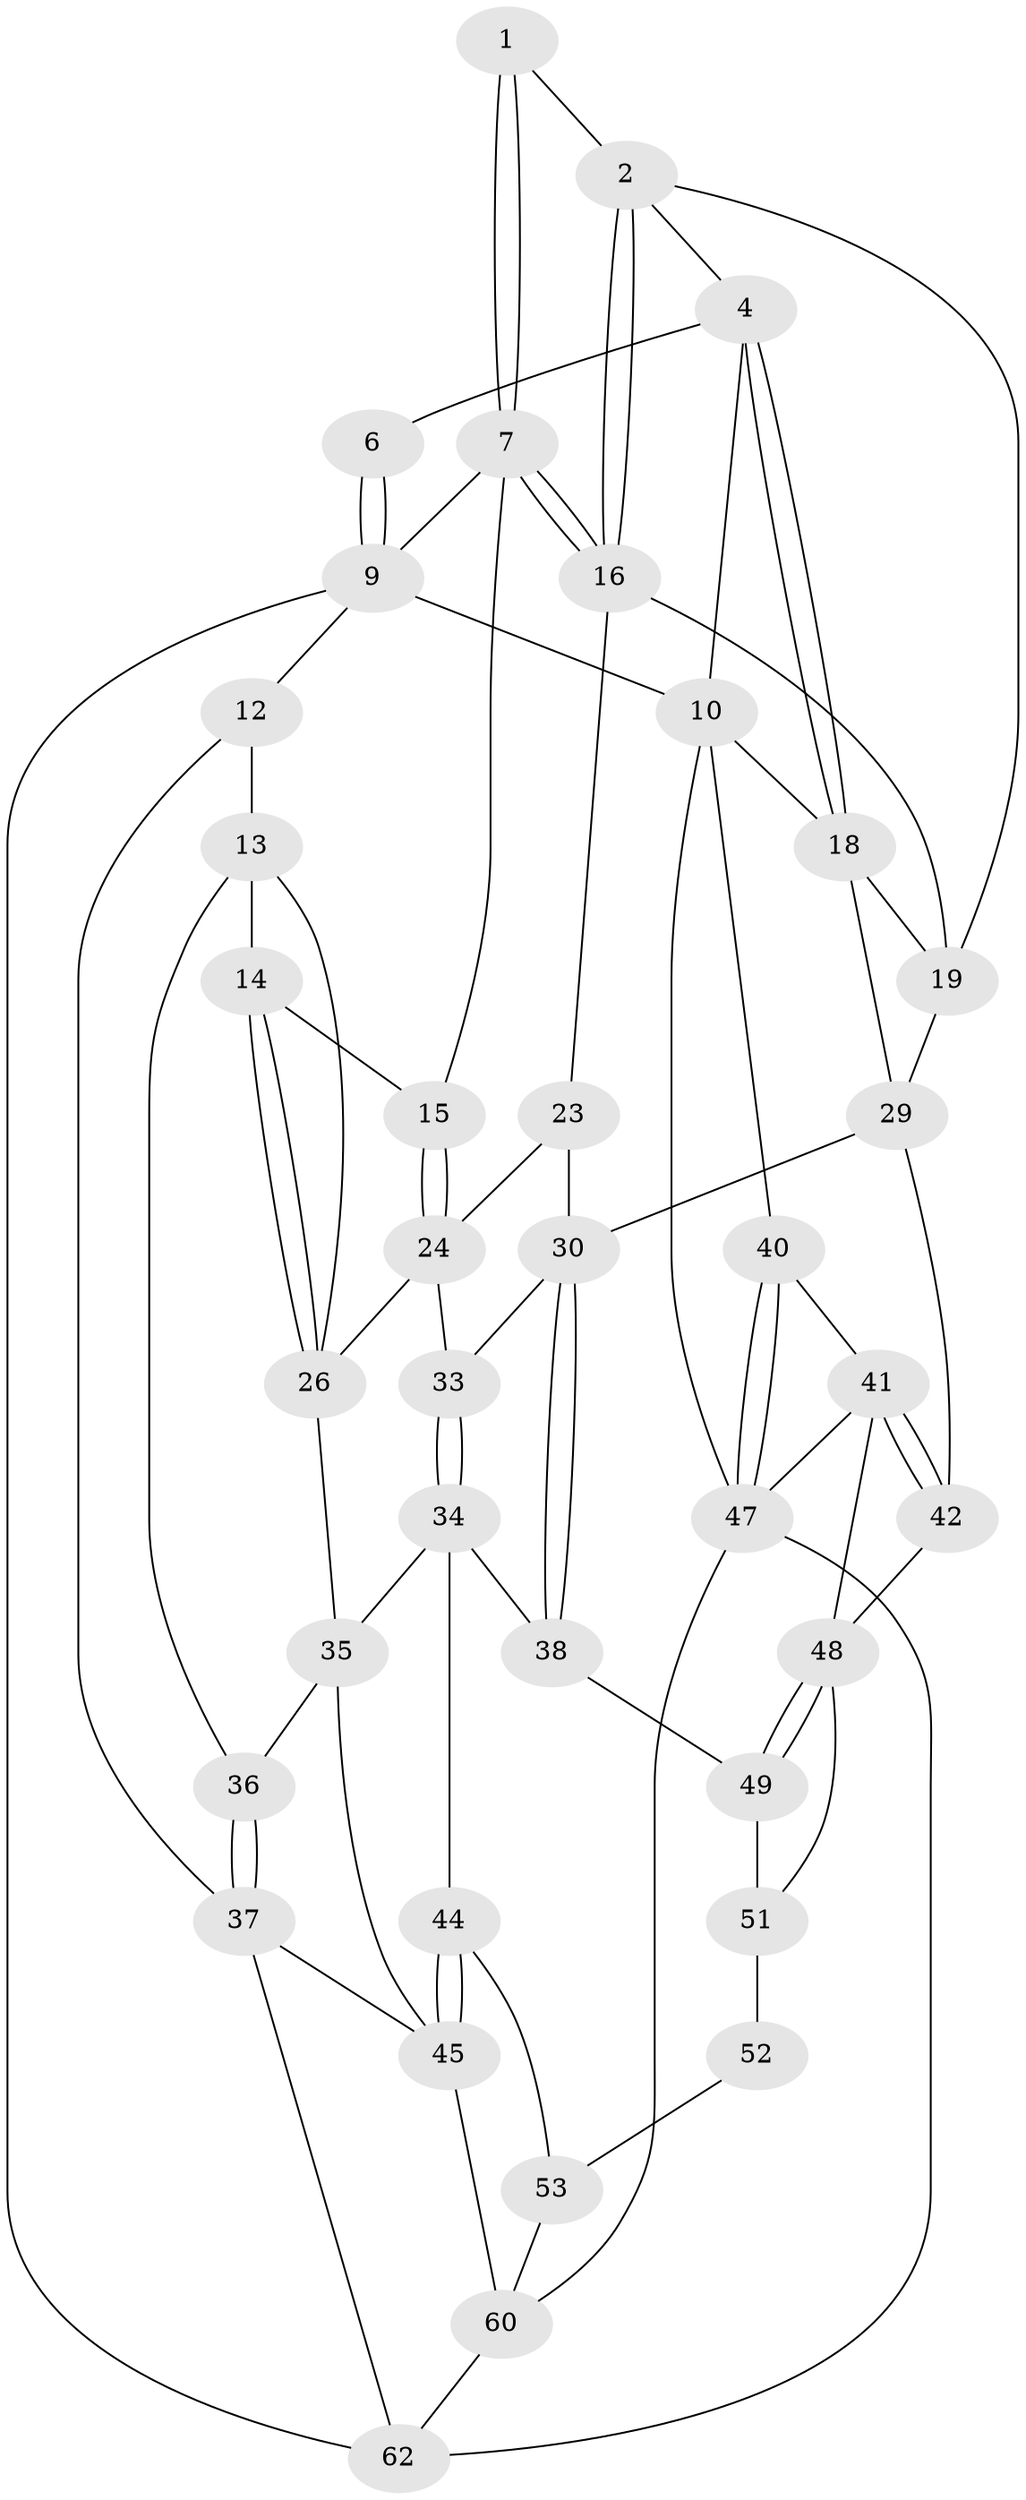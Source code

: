 // original degree distribution, {3: 0.03225806451612903, 4: 0.22580645161290322, 6: 0.1935483870967742, 5: 0.5483870967741935}
// Generated by graph-tools (version 1.1) at 2025/42/03/06/25 10:42:33]
// undirected, 38 vertices, 82 edges
graph export_dot {
graph [start="1"]
  node [color=gray90,style=filled];
  1 [pos="+0.5161487008413924+0.09772498588937677"];
  2 [pos="+0.5975872181631675+0.21601674148764627",super="+3"];
  4 [pos="+0.7253875251803417+0.13582668828206784",super="+5"];
  6 [pos="+0.4723211588997101+0"];
  7 [pos="+0.5181317273440749+0.28758338409670503",super="+8"];
  9 [pos="+0.36957033277551915+0",super="+11"];
  10 [pos="+1+0",super="+17"];
  12 [pos="+0+0.18550273873928125"];
  13 [pos="+0.15107158626161554+0.24493986418027686",super="+28"];
  14 [pos="+0.18875012004453412+0.23838863156906778"];
  15 [pos="+0.2695967498419135+0.18453509482439717"];
  16 [pos="+0.5197439151474295+0.291494661972248",super="+21"];
  18 [pos="+1+0.3202699361516561",super="+22"];
  19 [pos="+0.7351973381970697+0.30063148448119875",super="+20"];
  23 [pos="+0.4795861563836607+0.33085894343632394"];
  24 [pos="+0.4029878686051415+0.3241485637988041",super="+25"];
  26 [pos="+0.272000901064911+0.4058665917769229",super="+27"];
  29 [pos="+0.6555514546766937+0.5363988019691032",super="+32"];
  30 [pos="+0.5261507829092071+0.5595441660088052",super="+31"];
  33 [pos="+0.3825426095977599+0.47068831860535343"];
  34 [pos="+0.328235519454663+0.5438643986914131",super="+39"];
  35 [pos="+0.3085856375229406+0.5400915498963438",super="+43"];
  36 [pos="+0.07081172883959938+0.5487004806238981"];
  37 [pos="+0+0.6345347232899886",super="+50"];
  38 [pos="+0.4540933185533536+0.6328200620464124"];
  40 [pos="+1+0.7281196347255368"];
  41 [pos="+0.8288156246884796+0.692122448488768",super="+57"];
  42 [pos="+0.7416864523678157+0.5705182264055131"];
  44 [pos="+0.4068160137897558+0.6657309679837776"];
  45 [pos="+0.35942088819710766+0.711213690987968",super="+46"];
  47 [pos="+1+1",super="+59"];
  48 [pos="+0.5687683908673307+0.7244626459419519",super="+55"];
  49 [pos="+0.47824172225750916+0.656781794486048"];
  51 [pos="+0.5127211271528622+0.7467968318758254",super="+54"];
  52 [pos="+0.4953350805913055+0.7568964475614478",super="+56"];
  53 [pos="+0.4401162814151283+0.7141014125777173",super="+58"];
  60 [pos="+0.535063206364959+1",super="+61"];
  62 [pos="+0+1"];
  1 -- 2;
  1 -- 7;
  1 -- 7;
  2 -- 16;
  2 -- 16;
  2 -- 19;
  2 -- 4;
  4 -- 18;
  4 -- 18;
  4 -- 10;
  4 -- 6;
  6 -- 9;
  6 -- 9;
  7 -- 16;
  7 -- 16;
  7 -- 9;
  7 -- 15;
  9 -- 10;
  9 -- 12;
  9 -- 62;
  10 -- 47;
  10 -- 40;
  10 -- 18;
  12 -- 13;
  12 -- 37;
  13 -- 14;
  13 -- 36;
  13 -- 26;
  14 -- 15;
  14 -- 26;
  14 -- 26;
  15 -- 24;
  15 -- 24;
  16 -- 19;
  16 -- 23;
  18 -- 19;
  18 -- 29;
  19 -- 29;
  23 -- 24;
  23 -- 30;
  24 -- 33;
  24 -- 26;
  26 -- 35;
  29 -- 30;
  29 -- 42;
  30 -- 38;
  30 -- 38;
  30 -- 33;
  33 -- 34;
  33 -- 34;
  34 -- 35;
  34 -- 44;
  34 -- 38;
  35 -- 36;
  35 -- 45;
  36 -- 37;
  36 -- 37;
  37 -- 62;
  37 -- 45;
  38 -- 49;
  40 -- 41;
  40 -- 47;
  40 -- 47;
  41 -- 42;
  41 -- 42;
  41 -- 48;
  41 -- 47;
  42 -- 48;
  44 -- 45;
  44 -- 45;
  44 -- 53;
  45 -- 60;
  47 -- 62;
  47 -- 60;
  48 -- 49;
  48 -- 49;
  48 -- 51;
  49 -- 51;
  51 -- 52 [weight=2];
  52 -- 53 [weight=2];
  53 -- 60;
  60 -- 62;
}
